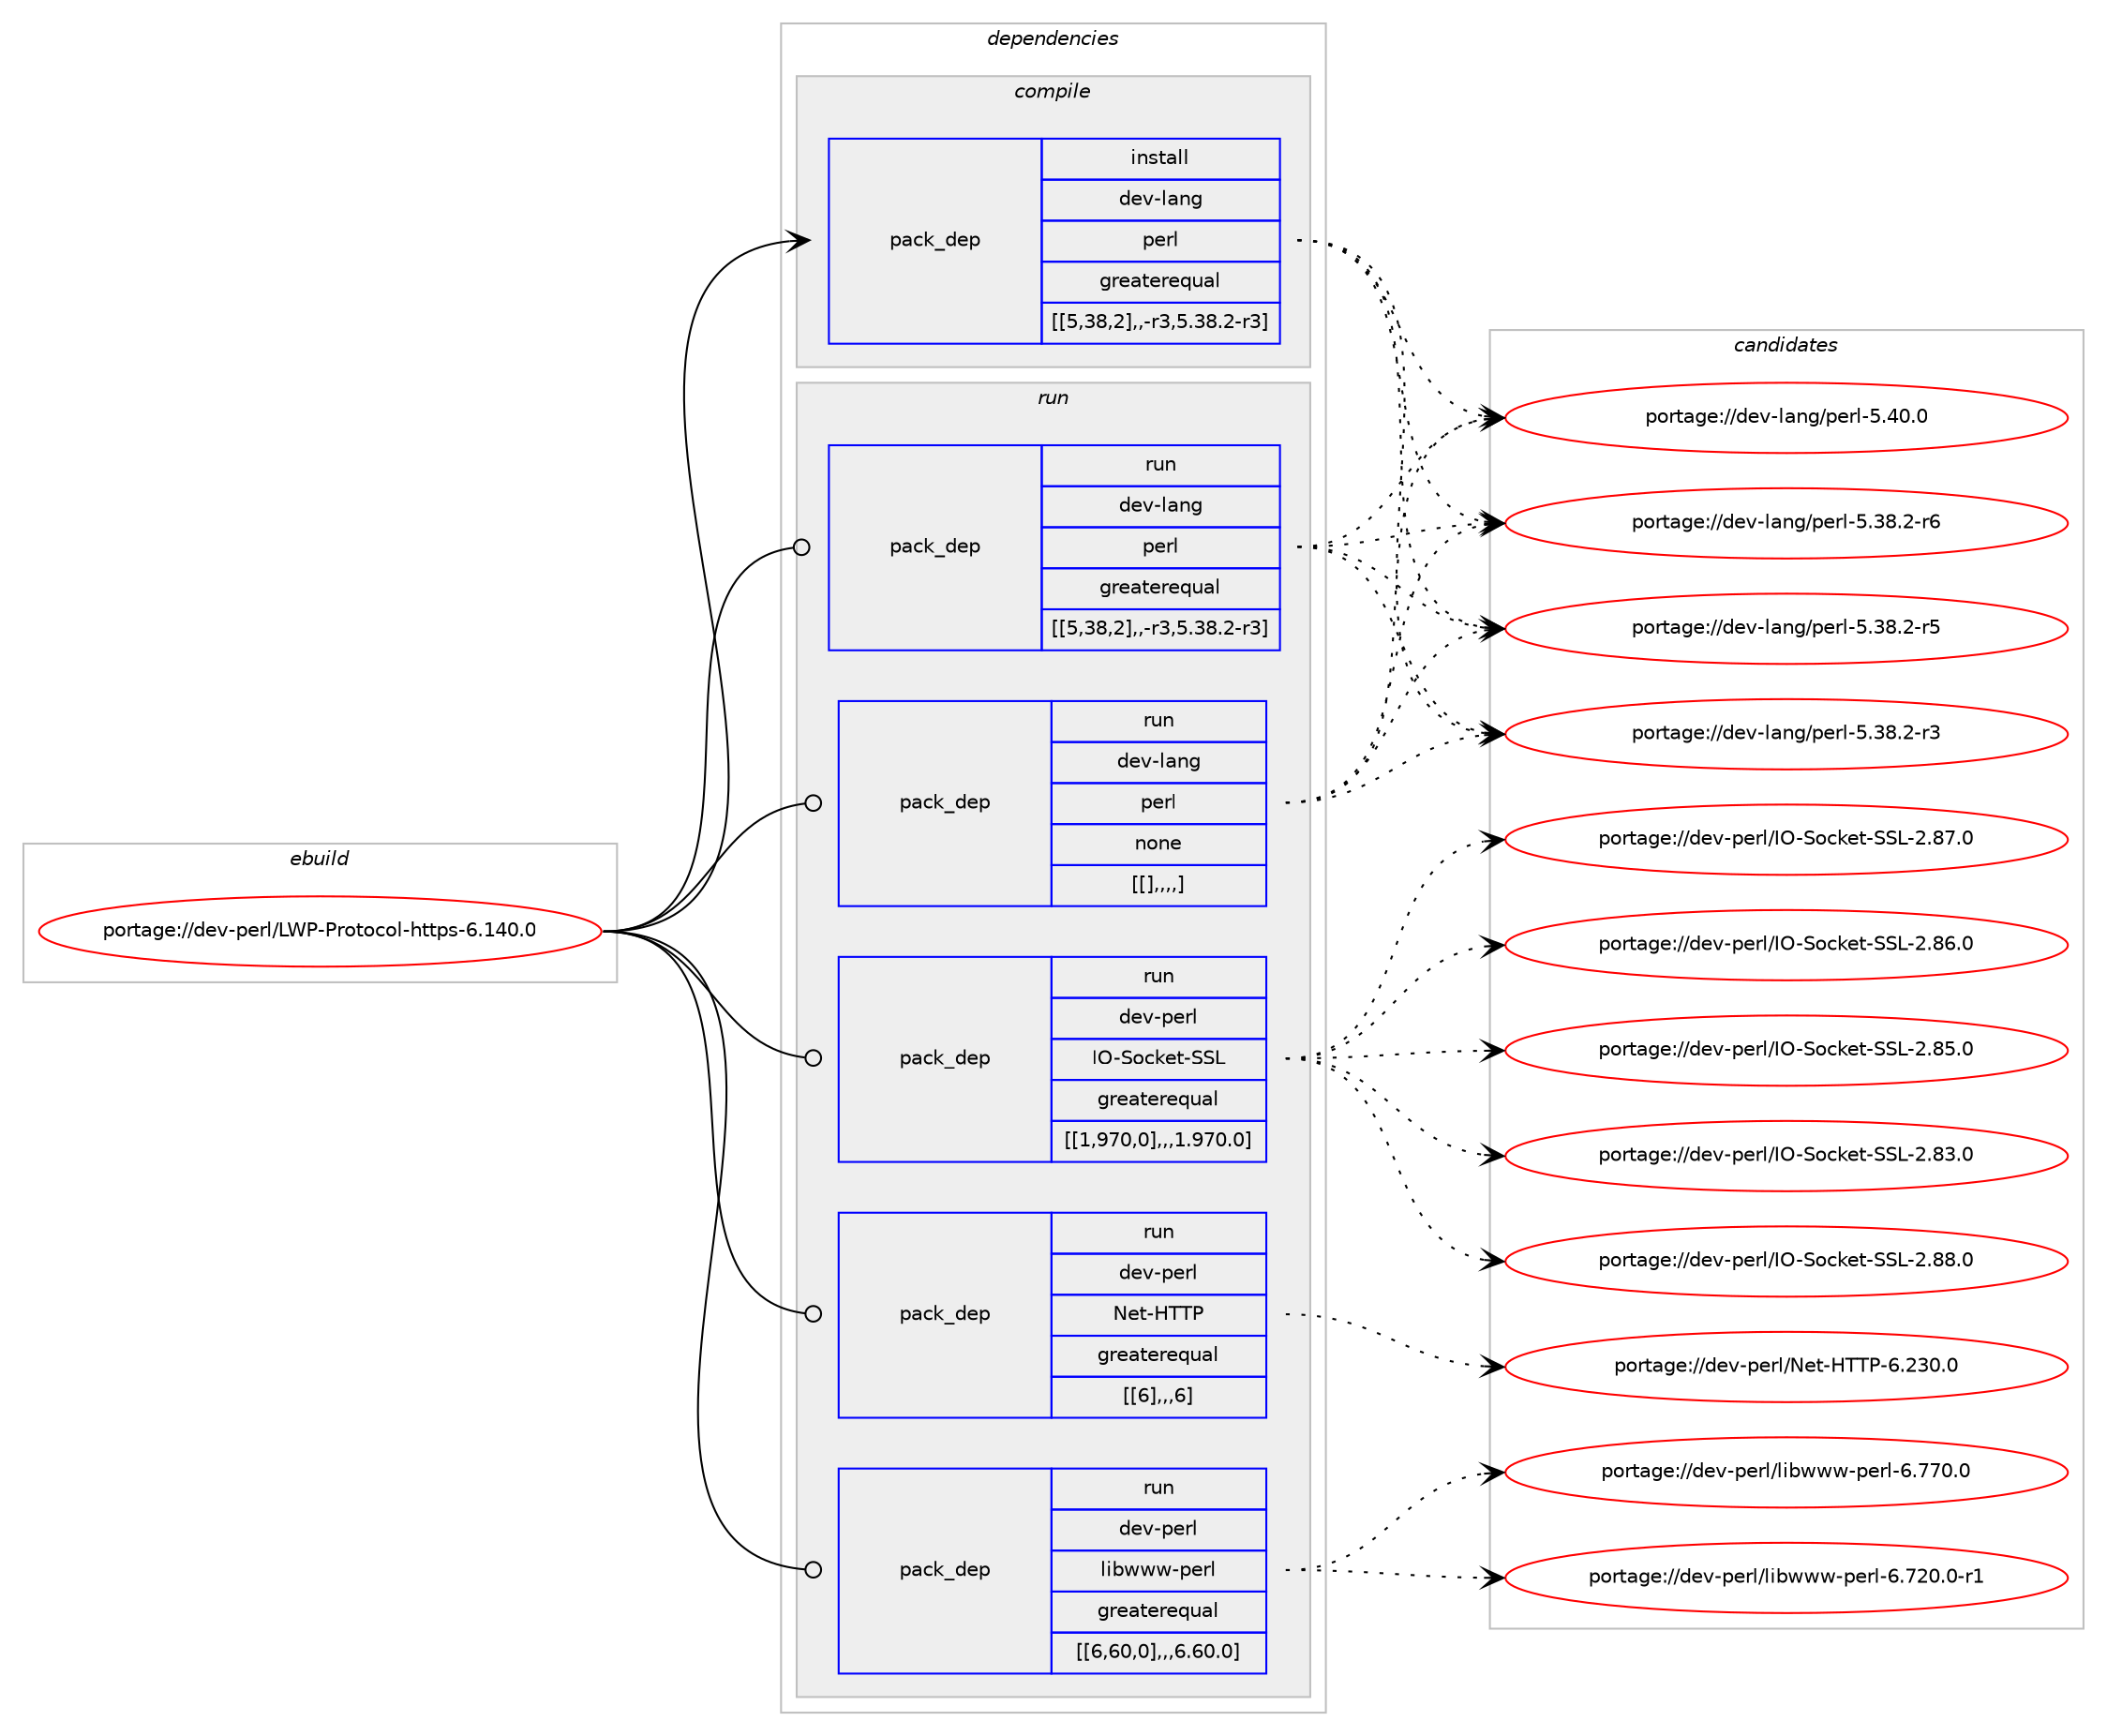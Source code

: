 digraph prolog {

# *************
# Graph options
# *************

newrank=true;
concentrate=true;
compound=true;
graph [rankdir=LR,fontname=Helvetica,fontsize=10,ranksep=1.5];#, ranksep=2.5, nodesep=0.2];
edge  [arrowhead=vee];
node  [fontname=Helvetica,fontsize=10];

# **********
# The ebuild
# **********

subgraph cluster_leftcol {
color=gray;
label=<<i>ebuild</i>>;
id [label="portage://dev-perl/LWP-Protocol-https-6.140.0", color=red, width=4, href="../dev-perl/LWP-Protocol-https-6.140.0.svg"];
}

# ****************
# The dependencies
# ****************

subgraph cluster_midcol {
color=gray;
label=<<i>dependencies</i>>;
subgraph cluster_compile {
fillcolor="#eeeeee";
style=filled;
label=<<i>compile</i>>;
subgraph pack101236 {
dependency132878 [label=<<TABLE BORDER="0" CELLBORDER="1" CELLSPACING="0" CELLPADDING="4" WIDTH="220"><TR><TD ROWSPAN="6" CELLPADDING="30">pack_dep</TD></TR><TR><TD WIDTH="110">install</TD></TR><TR><TD>dev-lang</TD></TR><TR><TD>perl</TD></TR><TR><TD>greaterequal</TD></TR><TR><TD>[[5,38,2],,-r3,5.38.2-r3]</TD></TR></TABLE>>, shape=none, color=blue];
}
id:e -> dependency132878:w [weight=20,style="solid",arrowhead="vee"];
}
subgraph cluster_compileandrun {
fillcolor="#eeeeee";
style=filled;
label=<<i>compile and run</i>>;
}
subgraph cluster_run {
fillcolor="#eeeeee";
style=filled;
label=<<i>run</i>>;
subgraph pack101237 {
dependency132879 [label=<<TABLE BORDER="0" CELLBORDER="1" CELLSPACING="0" CELLPADDING="4" WIDTH="220"><TR><TD ROWSPAN="6" CELLPADDING="30">pack_dep</TD></TR><TR><TD WIDTH="110">run</TD></TR><TR><TD>dev-lang</TD></TR><TR><TD>perl</TD></TR><TR><TD>greaterequal</TD></TR><TR><TD>[[5,38,2],,-r3,5.38.2-r3]</TD></TR></TABLE>>, shape=none, color=blue];
}
id:e -> dependency132879:w [weight=20,style="solid",arrowhead="odot"];
subgraph pack101238 {
dependency132880 [label=<<TABLE BORDER="0" CELLBORDER="1" CELLSPACING="0" CELLPADDING="4" WIDTH="220"><TR><TD ROWSPAN="6" CELLPADDING="30">pack_dep</TD></TR><TR><TD WIDTH="110">run</TD></TR><TR><TD>dev-lang</TD></TR><TR><TD>perl</TD></TR><TR><TD>none</TD></TR><TR><TD>[[],,,,]</TD></TR></TABLE>>, shape=none, color=blue];
}
id:e -> dependency132880:w [weight=20,style="solid",arrowhead="odot"];
subgraph pack101239 {
dependency132881 [label=<<TABLE BORDER="0" CELLBORDER="1" CELLSPACING="0" CELLPADDING="4" WIDTH="220"><TR><TD ROWSPAN="6" CELLPADDING="30">pack_dep</TD></TR><TR><TD WIDTH="110">run</TD></TR><TR><TD>dev-perl</TD></TR><TR><TD>IO-Socket-SSL</TD></TR><TR><TD>greaterequal</TD></TR><TR><TD>[[1,970,0],,,1.970.0]</TD></TR></TABLE>>, shape=none, color=blue];
}
id:e -> dependency132881:w [weight=20,style="solid",arrowhead="odot"];
subgraph pack101240 {
dependency132882 [label=<<TABLE BORDER="0" CELLBORDER="1" CELLSPACING="0" CELLPADDING="4" WIDTH="220"><TR><TD ROWSPAN="6" CELLPADDING="30">pack_dep</TD></TR><TR><TD WIDTH="110">run</TD></TR><TR><TD>dev-perl</TD></TR><TR><TD>Net-HTTP</TD></TR><TR><TD>greaterequal</TD></TR><TR><TD>[[6],,,6]</TD></TR></TABLE>>, shape=none, color=blue];
}
id:e -> dependency132882:w [weight=20,style="solid",arrowhead="odot"];
subgraph pack101241 {
dependency132883 [label=<<TABLE BORDER="0" CELLBORDER="1" CELLSPACING="0" CELLPADDING="4" WIDTH="220"><TR><TD ROWSPAN="6" CELLPADDING="30">pack_dep</TD></TR><TR><TD WIDTH="110">run</TD></TR><TR><TD>dev-perl</TD></TR><TR><TD>libwww-perl</TD></TR><TR><TD>greaterequal</TD></TR><TR><TD>[[6,60,0],,,6.60.0]</TD></TR></TABLE>>, shape=none, color=blue];
}
id:e -> dependency132883:w [weight=20,style="solid",arrowhead="odot"];
}
}

# **************
# The candidates
# **************

subgraph cluster_choices {
rank=same;
color=gray;
label=<<i>candidates</i>>;

subgraph choice101236 {
color=black;
nodesep=1;
choice10010111845108971101034711210111410845534652484648 [label="portage://dev-lang/perl-5.40.0", color=red, width=4,href="../dev-lang/perl-5.40.0.svg"];
choice100101118451089711010347112101114108455346515646504511454 [label="portage://dev-lang/perl-5.38.2-r6", color=red, width=4,href="../dev-lang/perl-5.38.2-r6.svg"];
choice100101118451089711010347112101114108455346515646504511453 [label="portage://dev-lang/perl-5.38.2-r5", color=red, width=4,href="../dev-lang/perl-5.38.2-r5.svg"];
choice100101118451089711010347112101114108455346515646504511451 [label="portage://dev-lang/perl-5.38.2-r3", color=red, width=4,href="../dev-lang/perl-5.38.2-r3.svg"];
dependency132878:e -> choice10010111845108971101034711210111410845534652484648:w [style=dotted,weight="100"];
dependency132878:e -> choice100101118451089711010347112101114108455346515646504511454:w [style=dotted,weight="100"];
dependency132878:e -> choice100101118451089711010347112101114108455346515646504511453:w [style=dotted,weight="100"];
dependency132878:e -> choice100101118451089711010347112101114108455346515646504511451:w [style=dotted,weight="100"];
}
subgraph choice101237 {
color=black;
nodesep=1;
choice10010111845108971101034711210111410845534652484648 [label="portage://dev-lang/perl-5.40.0", color=red, width=4,href="../dev-lang/perl-5.40.0.svg"];
choice100101118451089711010347112101114108455346515646504511454 [label="portage://dev-lang/perl-5.38.2-r6", color=red, width=4,href="../dev-lang/perl-5.38.2-r6.svg"];
choice100101118451089711010347112101114108455346515646504511453 [label="portage://dev-lang/perl-5.38.2-r5", color=red, width=4,href="../dev-lang/perl-5.38.2-r5.svg"];
choice100101118451089711010347112101114108455346515646504511451 [label="portage://dev-lang/perl-5.38.2-r3", color=red, width=4,href="../dev-lang/perl-5.38.2-r3.svg"];
dependency132879:e -> choice10010111845108971101034711210111410845534652484648:w [style=dotted,weight="100"];
dependency132879:e -> choice100101118451089711010347112101114108455346515646504511454:w [style=dotted,weight="100"];
dependency132879:e -> choice100101118451089711010347112101114108455346515646504511453:w [style=dotted,weight="100"];
dependency132879:e -> choice100101118451089711010347112101114108455346515646504511451:w [style=dotted,weight="100"];
}
subgraph choice101238 {
color=black;
nodesep=1;
choice10010111845108971101034711210111410845534652484648 [label="portage://dev-lang/perl-5.40.0", color=red, width=4,href="../dev-lang/perl-5.40.0.svg"];
choice100101118451089711010347112101114108455346515646504511454 [label="portage://dev-lang/perl-5.38.2-r6", color=red, width=4,href="../dev-lang/perl-5.38.2-r6.svg"];
choice100101118451089711010347112101114108455346515646504511453 [label="portage://dev-lang/perl-5.38.2-r5", color=red, width=4,href="../dev-lang/perl-5.38.2-r5.svg"];
choice100101118451089711010347112101114108455346515646504511451 [label="portage://dev-lang/perl-5.38.2-r3", color=red, width=4,href="../dev-lang/perl-5.38.2-r3.svg"];
dependency132880:e -> choice10010111845108971101034711210111410845534652484648:w [style=dotted,weight="100"];
dependency132880:e -> choice100101118451089711010347112101114108455346515646504511454:w [style=dotted,weight="100"];
dependency132880:e -> choice100101118451089711010347112101114108455346515646504511453:w [style=dotted,weight="100"];
dependency132880:e -> choice100101118451089711010347112101114108455346515646504511451:w [style=dotted,weight="100"];
}
subgraph choice101239 {
color=black;
nodesep=1;
choice100101118451121011141084773794583111991071011164583837645504656564648 [label="portage://dev-perl/IO-Socket-SSL-2.88.0", color=red, width=4,href="../dev-perl/IO-Socket-SSL-2.88.0.svg"];
choice100101118451121011141084773794583111991071011164583837645504656554648 [label="portage://dev-perl/IO-Socket-SSL-2.87.0", color=red, width=4,href="../dev-perl/IO-Socket-SSL-2.87.0.svg"];
choice100101118451121011141084773794583111991071011164583837645504656544648 [label="portage://dev-perl/IO-Socket-SSL-2.86.0", color=red, width=4,href="../dev-perl/IO-Socket-SSL-2.86.0.svg"];
choice100101118451121011141084773794583111991071011164583837645504656534648 [label="portage://dev-perl/IO-Socket-SSL-2.85.0", color=red, width=4,href="../dev-perl/IO-Socket-SSL-2.85.0.svg"];
choice100101118451121011141084773794583111991071011164583837645504656514648 [label="portage://dev-perl/IO-Socket-SSL-2.83.0", color=red, width=4,href="../dev-perl/IO-Socket-SSL-2.83.0.svg"];
dependency132881:e -> choice100101118451121011141084773794583111991071011164583837645504656564648:w [style=dotted,weight="100"];
dependency132881:e -> choice100101118451121011141084773794583111991071011164583837645504656554648:w [style=dotted,weight="100"];
dependency132881:e -> choice100101118451121011141084773794583111991071011164583837645504656544648:w [style=dotted,weight="100"];
dependency132881:e -> choice100101118451121011141084773794583111991071011164583837645504656534648:w [style=dotted,weight="100"];
dependency132881:e -> choice100101118451121011141084773794583111991071011164583837645504656514648:w [style=dotted,weight="100"];
}
subgraph choice101240 {
color=black;
nodesep=1;
choice10010111845112101114108477810111645728484804554465051484648 [label="portage://dev-perl/Net-HTTP-6.230.0", color=red, width=4,href="../dev-perl/Net-HTTP-6.230.0.svg"];
dependency132882:e -> choice10010111845112101114108477810111645728484804554465051484648:w [style=dotted,weight="100"];
}
subgraph choice101241 {
color=black;
nodesep=1;
choice100101118451121011141084710810598119119119451121011141084554465555484648 [label="portage://dev-perl/libwww-perl-6.770.0", color=red, width=4,href="../dev-perl/libwww-perl-6.770.0.svg"];
choice1001011184511210111410847108105981191191194511210111410845544655504846484511449 [label="portage://dev-perl/libwww-perl-6.720.0-r1", color=red, width=4,href="../dev-perl/libwww-perl-6.720.0-r1.svg"];
dependency132883:e -> choice100101118451121011141084710810598119119119451121011141084554465555484648:w [style=dotted,weight="100"];
dependency132883:e -> choice1001011184511210111410847108105981191191194511210111410845544655504846484511449:w [style=dotted,weight="100"];
}
}

}
